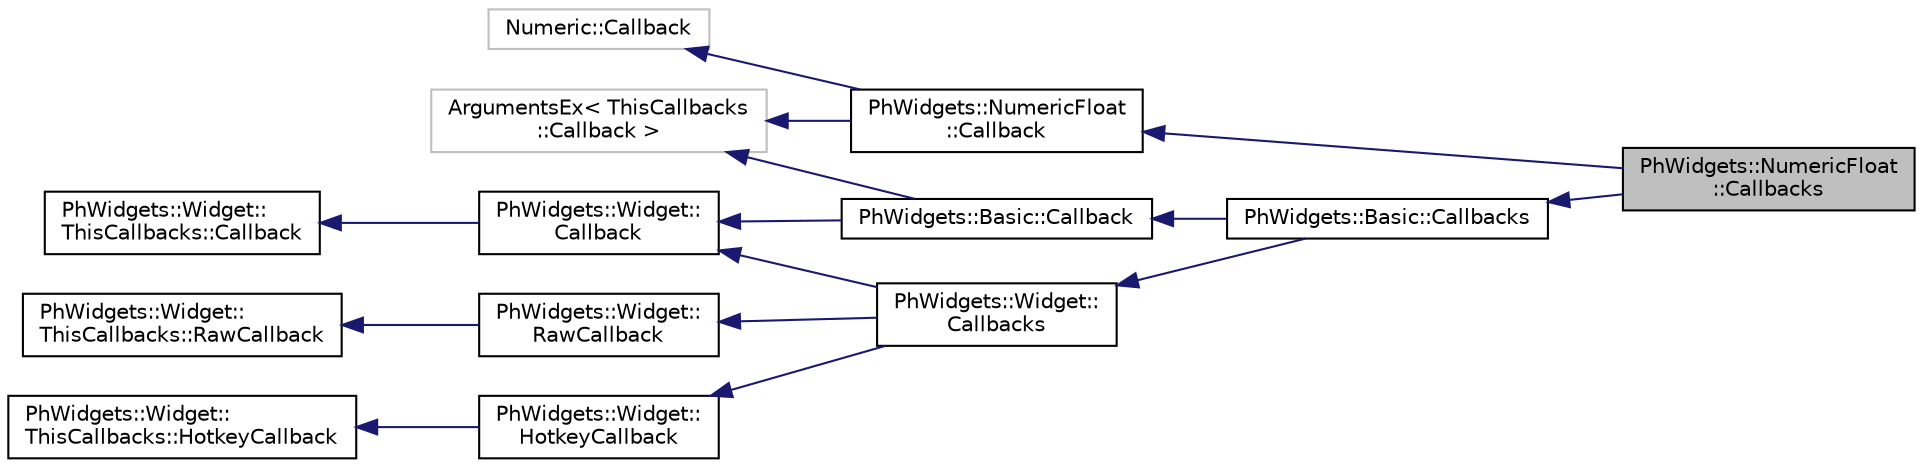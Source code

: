 digraph "PhWidgets::NumericFloat::Callbacks"
{
  edge [fontname="Helvetica",fontsize="10",labelfontname="Helvetica",labelfontsize="10"];
  node [fontname="Helvetica",fontsize="10",shape=record];
  rankdir="LR";
  Node13 [label="PhWidgets::NumericFloat\l::Callbacks",height=0.2,width=0.4,color="black", fillcolor="grey75", style="filled", fontcolor="black"];
  Node14 -> Node13 [dir="back",color="midnightblue",fontsize="10",style="solid",fontname="Helvetica"];
  Node14 [label="PhWidgets::NumericFloat\l::Callback",height=0.2,width=0.4,color="black", fillcolor="white", style="filled",URL="$struct_ph_widgets_1_1_numeric_float_1_1_callback.html"];
  Node15 -> Node14 [dir="back",color="midnightblue",fontsize="10",style="solid",fontname="Helvetica"];
  Node15 [label="ArgumentsEx\< ThisCallbacks\l::Callback \>",height=0.2,width=0.4,color="grey75", fillcolor="white", style="filled"];
  Node16 -> Node14 [dir="back",color="midnightblue",fontsize="10",style="solid",fontname="Helvetica"];
  Node16 [label="Numeric::Callback",height=0.2,width=0.4,color="grey75", fillcolor="white", style="filled"];
  Node17 -> Node13 [dir="back",color="midnightblue",fontsize="10",style="solid",fontname="Helvetica"];
  Node17 [label="PhWidgets::Basic::Callbacks",height=0.2,width=0.4,color="black", fillcolor="white", style="filled",URL="$struct_ph_widgets_1_1_basic_1_1_callbacks.html"];
  Node18 -> Node17 [dir="back",color="midnightblue",fontsize="10",style="solid",fontname="Helvetica"];
  Node18 [label="PhWidgets::Basic::Callback",height=0.2,width=0.4,color="black", fillcolor="white", style="filled",URL="$struct_ph_widgets_1_1_basic_1_1_callback.html"];
  Node15 -> Node18 [dir="back",color="midnightblue",fontsize="10",style="solid",fontname="Helvetica"];
  Node19 -> Node18 [dir="back",color="midnightblue",fontsize="10",style="solid",fontname="Helvetica"];
  Node19 [label="PhWidgets::Widget::\lCallback",height=0.2,width=0.4,color="black", fillcolor="white", style="filled",URL="$struct_ph_widgets_1_1_widget_1_1_callback.html"];
  Node20 -> Node19 [dir="back",color="midnightblue",fontsize="10",style="solid",fontname="Helvetica"];
  Node20 [label="PhWidgets::Widget::\lThisCallbacks::Callback",height=0.2,width=0.4,color="black", fillcolor="white", style="filled",URL="$struct_ph_widgets_1_1_widget_1_1_this_callbacks_1_1_callback.html"];
  Node21 -> Node17 [dir="back",color="midnightblue",fontsize="10",style="solid",fontname="Helvetica"];
  Node21 [label="PhWidgets::Widget::\lCallbacks",height=0.2,width=0.4,color="black", fillcolor="white", style="filled",URL="$struct_ph_widgets_1_1_widget_1_1_callbacks.html"];
  Node22 -> Node21 [dir="back",color="midnightblue",fontsize="10",style="solid",fontname="Helvetica"];
  Node22 [label="PhWidgets::Widget::\lRawCallback",height=0.2,width=0.4,color="black", fillcolor="white", style="filled",URL="$struct_ph_widgets_1_1_widget_1_1_raw_callback.html"];
  Node23 -> Node22 [dir="back",color="midnightblue",fontsize="10",style="solid",fontname="Helvetica"];
  Node23 [label="PhWidgets::Widget::\lThisCallbacks::RawCallback",height=0.2,width=0.4,color="black", fillcolor="white", style="filled",URL="$struct_ph_widgets_1_1_widget_1_1_this_callbacks_1_1_raw_callback.html"];
  Node19 -> Node21 [dir="back",color="midnightblue",fontsize="10",style="solid",fontname="Helvetica"];
  Node24 -> Node21 [dir="back",color="midnightblue",fontsize="10",style="solid",fontname="Helvetica"];
  Node24 [label="PhWidgets::Widget::\lHotkeyCallback",height=0.2,width=0.4,color="black", fillcolor="white", style="filled",URL="$struct_ph_widgets_1_1_widget_1_1_hotkey_callback.html"];
  Node25 -> Node24 [dir="back",color="midnightblue",fontsize="10",style="solid",fontname="Helvetica"];
  Node25 [label="PhWidgets::Widget::\lThisCallbacks::HotkeyCallback",height=0.2,width=0.4,color="black", fillcolor="white", style="filled",URL="$struct_ph_widgets_1_1_widget_1_1_this_callbacks_1_1_hotkey_callback.html"];
}
